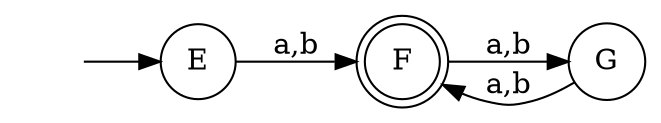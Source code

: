 digraph {
	size = 5;
	rankdir=LR;
	margin = 0.05;
	node[shape=circle];
	F[shape=doublecircle];
	" "[color=white width=0];

	" " -> E;
	E -> F[label="a,b"];
	F -> G[label="a,b"];
	G -> F[label="a,b"];

}